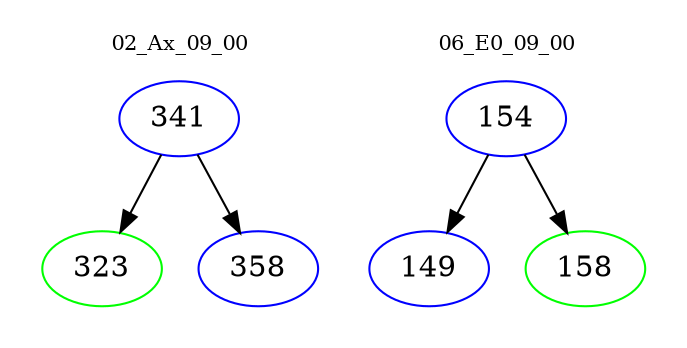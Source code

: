 digraph{
subgraph cluster_0 {
color = white
label = "02_Ax_09_00";
fontsize=10;
T0_341 [label="341", color="blue"]
T0_341 -> T0_323 [color="black"]
T0_323 [label="323", color="green"]
T0_341 -> T0_358 [color="black"]
T0_358 [label="358", color="blue"]
}
subgraph cluster_1 {
color = white
label = "06_E0_09_00";
fontsize=10;
T1_154 [label="154", color="blue"]
T1_154 -> T1_149 [color="black"]
T1_149 [label="149", color="blue"]
T1_154 -> T1_158 [color="black"]
T1_158 [label="158", color="green"]
}
}
